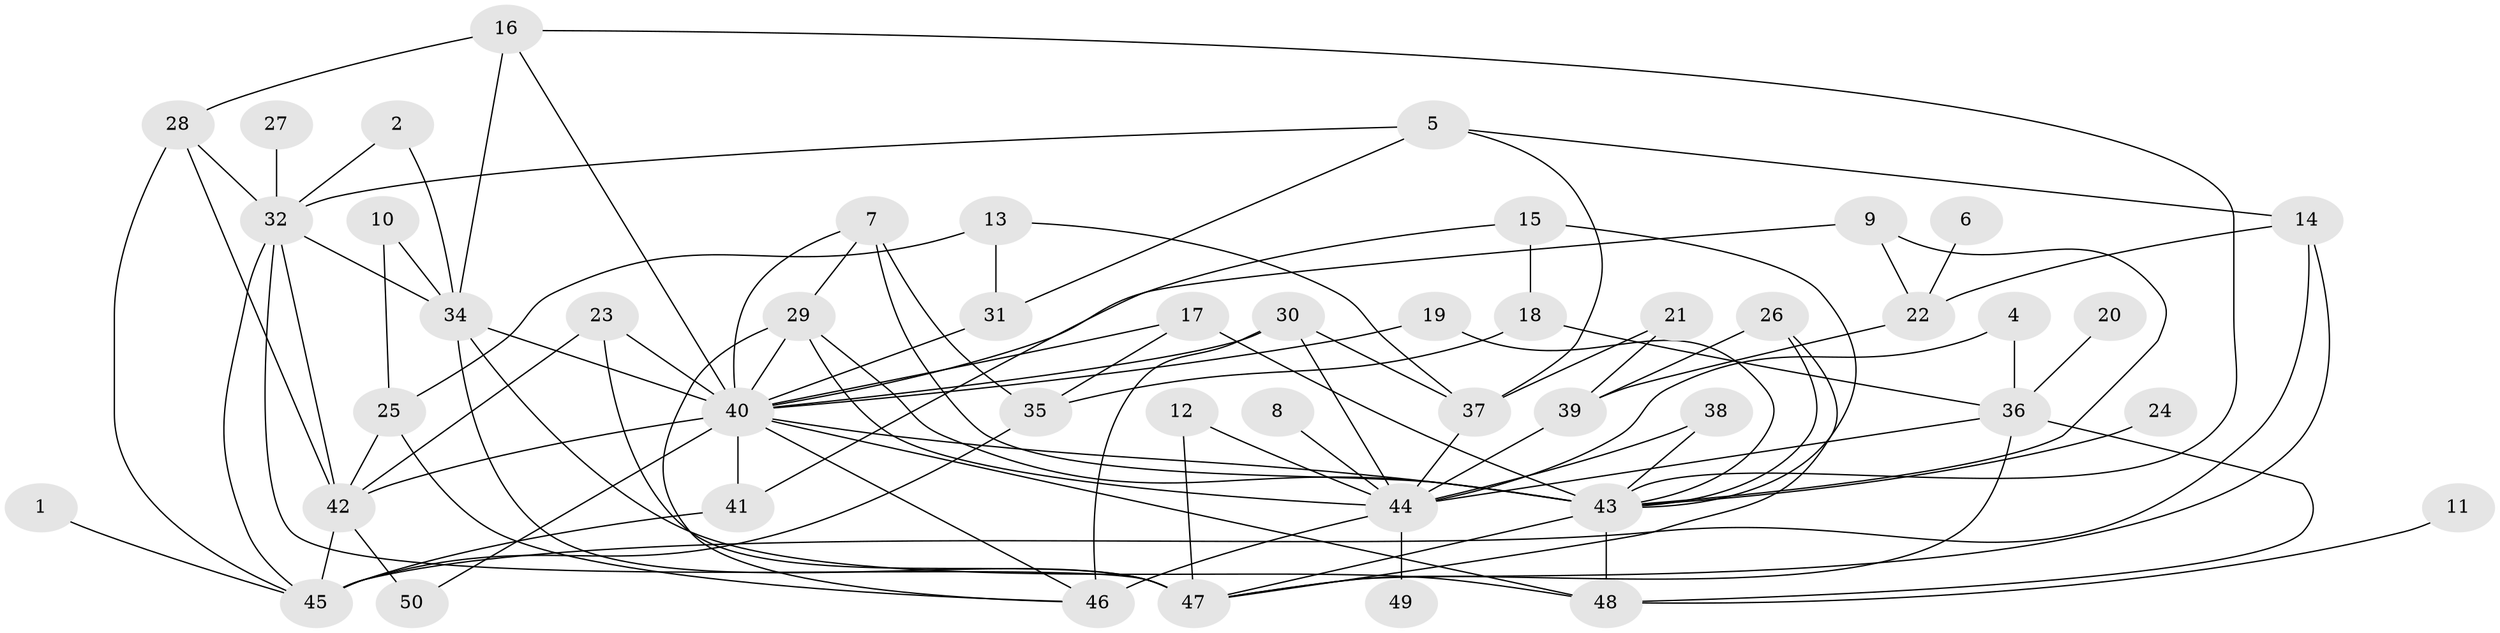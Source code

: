 // original degree distribution, {1: 0.12121212121212122, 2: 0.23232323232323232, 3: 0.23232323232323232, 5: 0.10101010101010101, 4: 0.2222222222222222, 0: 0.020202020202020204, 6: 0.050505050505050504, 8: 0.010101010101010102, 7: 0.010101010101010102}
// Generated by graph-tools (version 1.1) at 2025/25/03/09/25 03:25:22]
// undirected, 48 vertices, 97 edges
graph export_dot {
graph [start="1"]
  node [color=gray90,style=filled];
  1;
  2;
  4;
  5;
  6;
  7;
  8;
  9;
  10;
  11;
  12;
  13;
  14;
  15;
  16;
  17;
  18;
  19;
  20;
  21;
  22;
  23;
  24;
  25;
  26;
  27;
  28;
  29;
  30;
  31;
  32;
  34;
  35;
  36;
  37;
  38;
  39;
  40;
  41;
  42;
  43;
  44;
  45;
  46;
  47;
  48;
  49;
  50;
  1 -- 45 [weight=1.0];
  2 -- 32 [weight=1.0];
  2 -- 34 [weight=1.0];
  4 -- 36 [weight=1.0];
  4 -- 44 [weight=1.0];
  5 -- 14 [weight=1.0];
  5 -- 31 [weight=1.0];
  5 -- 32 [weight=1.0];
  5 -- 37 [weight=1.0];
  6 -- 22 [weight=1.0];
  7 -- 29 [weight=1.0];
  7 -- 35 [weight=1.0];
  7 -- 40 [weight=1.0];
  7 -- 43 [weight=3.0];
  8 -- 44 [weight=1.0];
  9 -- 22 [weight=1.0];
  9 -- 40 [weight=1.0];
  9 -- 43 [weight=1.0];
  10 -- 25 [weight=1.0];
  10 -- 34 [weight=1.0];
  11 -- 48 [weight=1.0];
  12 -- 44 [weight=1.0];
  12 -- 47 [weight=1.0];
  13 -- 25 [weight=1.0];
  13 -- 31 [weight=1.0];
  13 -- 37 [weight=1.0];
  14 -- 22 [weight=1.0];
  14 -- 45 [weight=1.0];
  14 -- 47 [weight=1.0];
  15 -- 18 [weight=1.0];
  15 -- 41 [weight=1.0];
  15 -- 43 [weight=1.0];
  16 -- 28 [weight=1.0];
  16 -- 34 [weight=2.0];
  16 -- 40 [weight=1.0];
  16 -- 43 [weight=1.0];
  17 -- 35 [weight=1.0];
  17 -- 40 [weight=2.0];
  17 -- 43 [weight=1.0];
  18 -- 35 [weight=1.0];
  18 -- 36 [weight=1.0];
  19 -- 40 [weight=1.0];
  19 -- 43 [weight=1.0];
  20 -- 36 [weight=1.0];
  21 -- 37 [weight=1.0];
  21 -- 39 [weight=1.0];
  22 -- 39 [weight=1.0];
  23 -- 40 [weight=1.0];
  23 -- 42 [weight=1.0];
  23 -- 47 [weight=1.0];
  24 -- 43 [weight=1.0];
  25 -- 42 [weight=1.0];
  25 -- 46 [weight=1.0];
  26 -- 39 [weight=1.0];
  26 -- 43 [weight=1.0];
  26 -- 47 [weight=1.0];
  27 -- 32 [weight=1.0];
  28 -- 32 [weight=1.0];
  28 -- 42 [weight=1.0];
  28 -- 45 [weight=1.0];
  29 -- 40 [weight=2.0];
  29 -- 43 [weight=1.0];
  29 -- 44 [weight=1.0];
  29 -- 46 [weight=1.0];
  30 -- 37 [weight=1.0];
  30 -- 40 [weight=2.0];
  30 -- 44 [weight=1.0];
  30 -- 46 [weight=2.0];
  31 -- 40 [weight=1.0];
  32 -- 34 [weight=1.0];
  32 -- 42 [weight=1.0];
  32 -- 45 [weight=1.0];
  32 -- 47 [weight=2.0];
  34 -- 40 [weight=1.0];
  34 -- 47 [weight=1.0];
  34 -- 48 [weight=1.0];
  35 -- 45 [weight=1.0];
  36 -- 44 [weight=1.0];
  36 -- 47 [weight=1.0];
  36 -- 48 [weight=1.0];
  37 -- 44 [weight=1.0];
  38 -- 43 [weight=1.0];
  38 -- 44 [weight=1.0];
  39 -- 44 [weight=1.0];
  40 -- 41 [weight=1.0];
  40 -- 42 [weight=1.0];
  40 -- 43 [weight=1.0];
  40 -- 46 [weight=1.0];
  40 -- 48 [weight=1.0];
  40 -- 50 [weight=1.0];
  41 -- 45 [weight=1.0];
  42 -- 45 [weight=1.0];
  42 -- 50 [weight=1.0];
  43 -- 47 [weight=1.0];
  43 -- 48 [weight=1.0];
  44 -- 46 [weight=2.0];
  44 -- 49 [weight=1.0];
}
